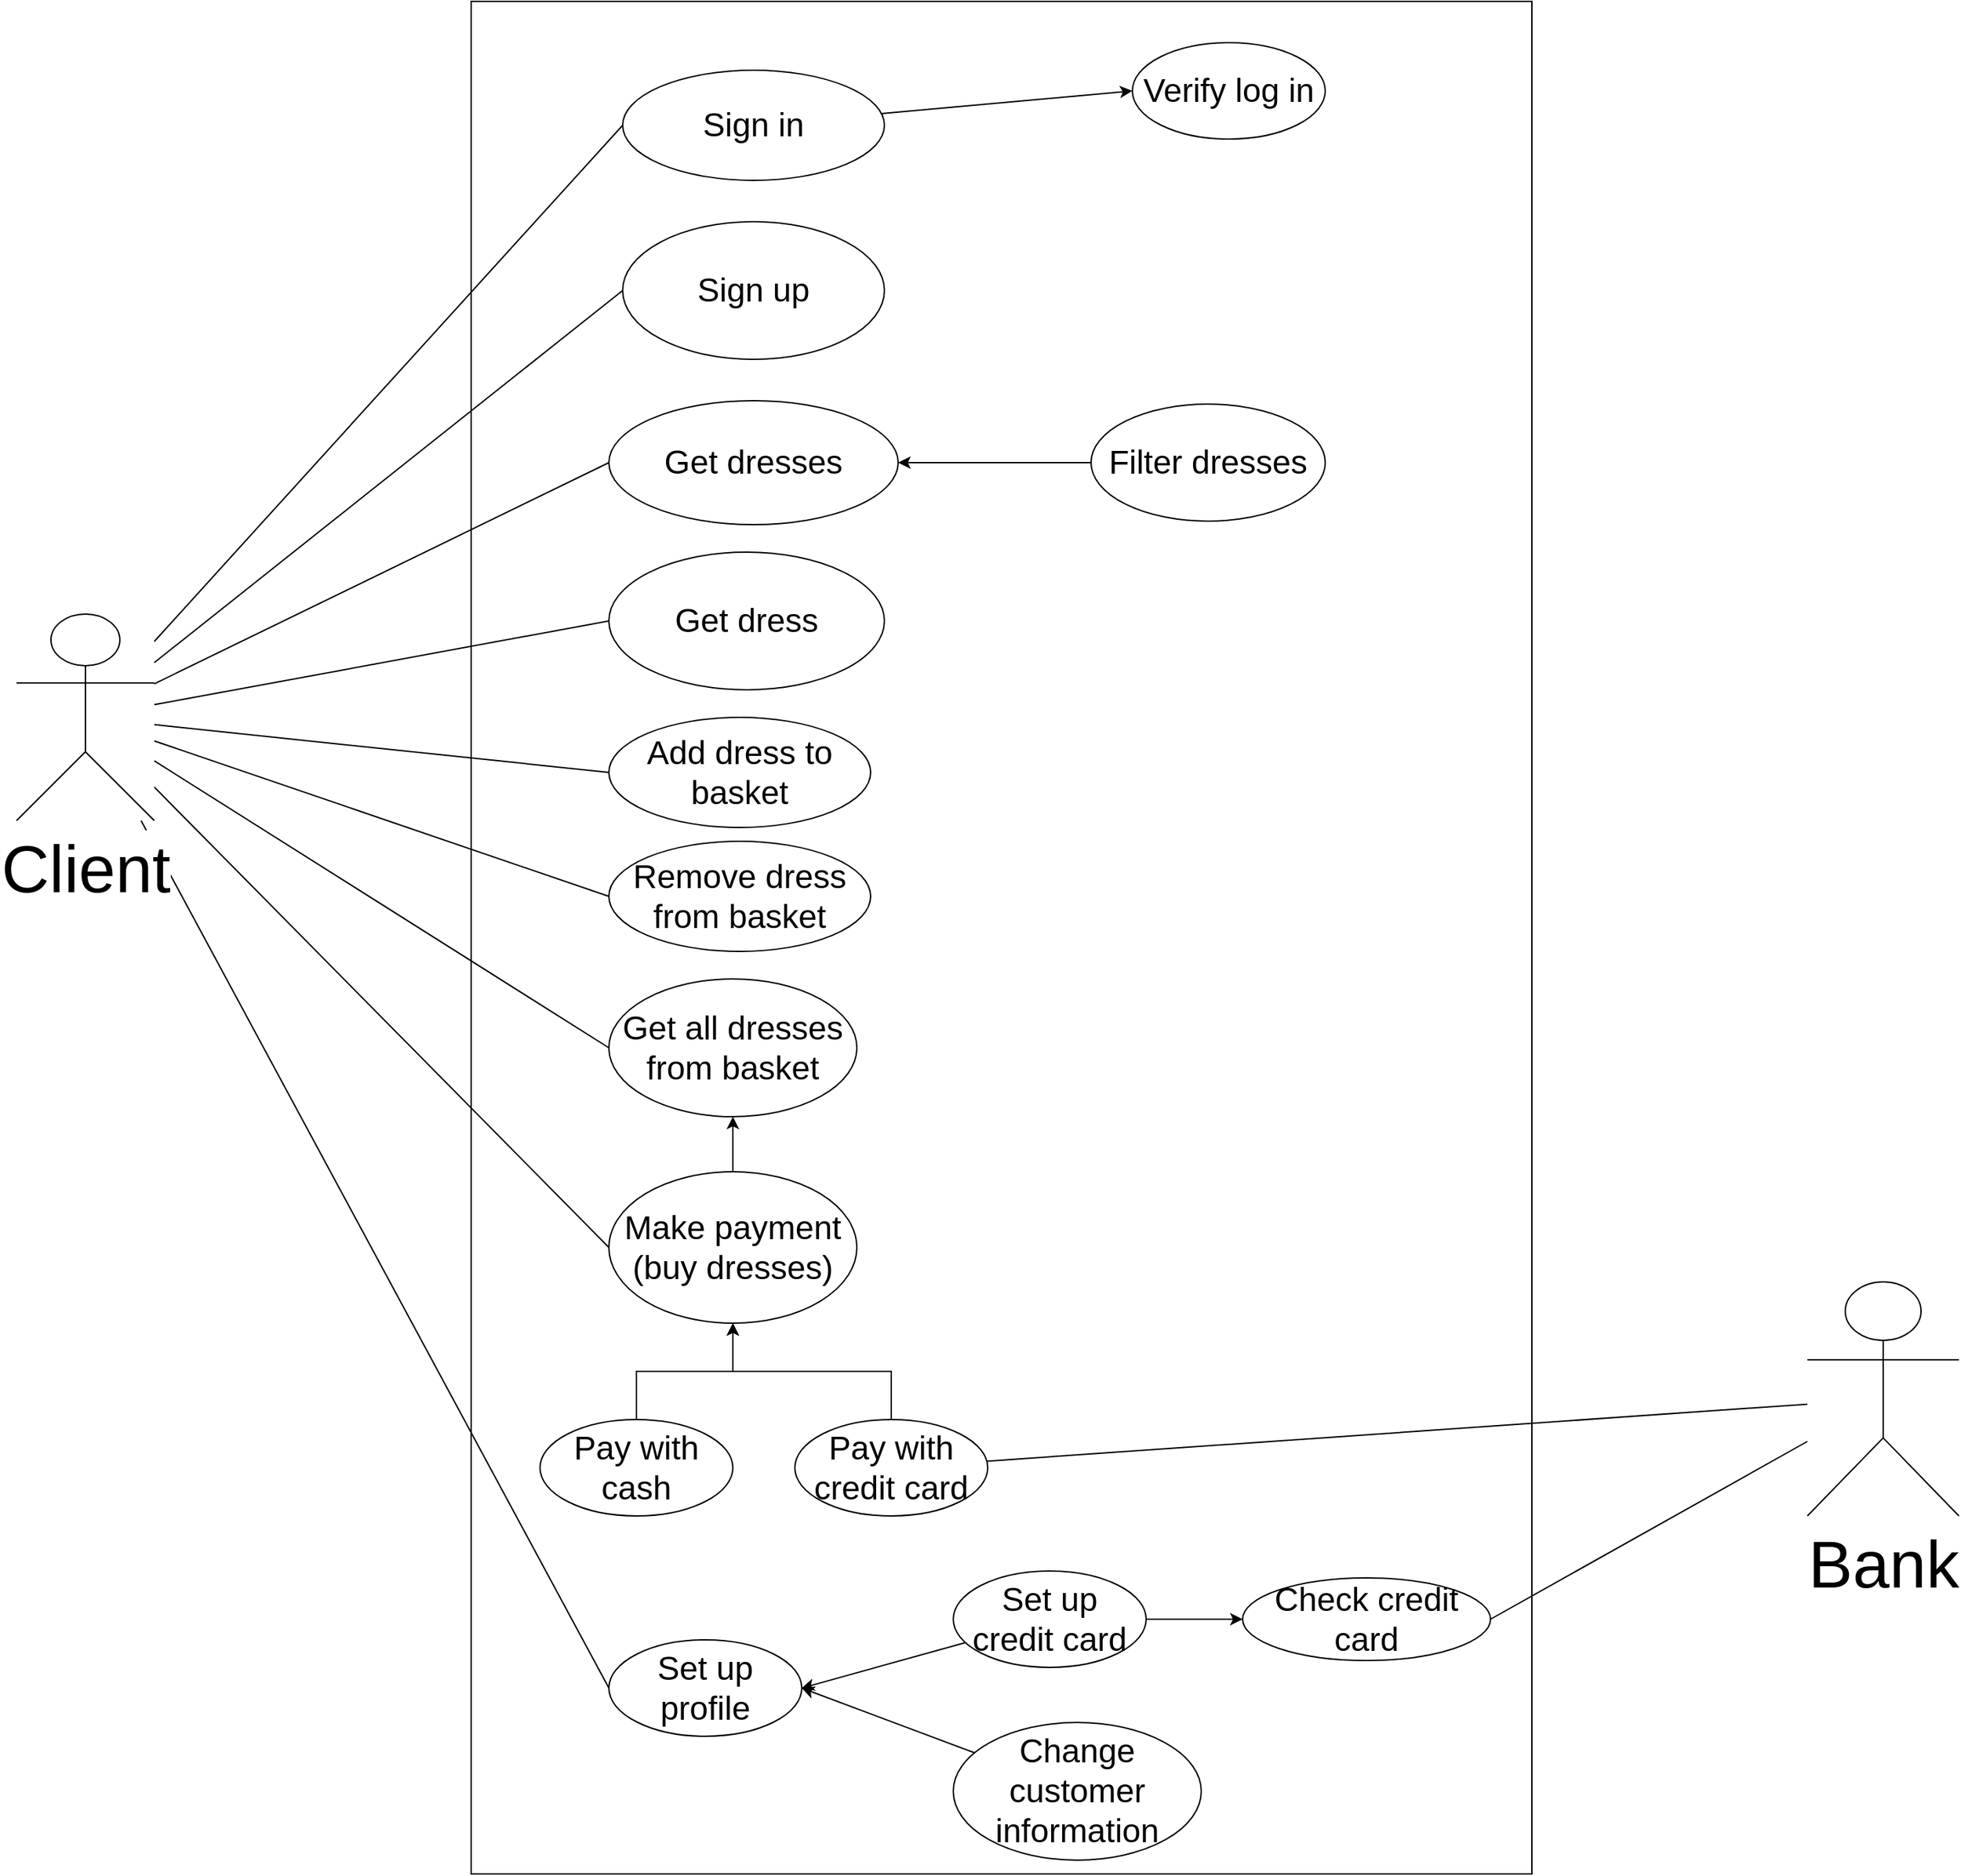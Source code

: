 <mxfile version="12.9.6" type="google"><diagram id="anXa2SbRZAMKp0-JxzA0" name="Page-1"><mxGraphModel dx="3010" dy="1122" grid="1" gridSize="10" guides="1" tooltips="1" connect="1" arrows="1" fold="1" page="1" pageScale="1" pageWidth="850" pageHeight="1100" math="0" shadow="0"><root><mxCell id="0"/><mxCell id="1" parent="0"/><mxCell id="7tbBply07d2MoXroUlGY-1" value="" style="verticalLabelPosition=bottom;verticalAlign=top;html=1;shape=mxgraph.basic.rect;fillColor2=none;strokeWidth=1;size=20;indent=5;" parent="1" vertex="1"><mxGeometry x="50" y="30" width="770" height="1360" as="geometry"/></mxCell><mxCell id="U0i5PT5s5bVMlxdb_V80-29" style="edgeStyle=none;rounded=0;orthogonalLoop=1;jettySize=auto;html=1;entryX=0;entryY=0.5;entryDx=0;entryDy=0;endArrow=none;endFill=0;fontSize=24;" parent="1" source="7tbBply07d2MoXroUlGY-2" target="U0i5PT5s5bVMlxdb_V80-1" edge="1"><mxGeometry relative="1" as="geometry"/></mxCell><mxCell id="U0i5PT5s5bVMlxdb_V80-30" style="edgeStyle=none;rounded=0;orthogonalLoop=1;jettySize=auto;html=1;entryX=0;entryY=0.5;entryDx=0;entryDy=0;endArrow=none;endFill=0;fontSize=24;" parent="1" source="7tbBply07d2MoXroUlGY-2" target="U0i5PT5s5bVMlxdb_V80-2" edge="1"><mxGeometry relative="1" as="geometry"/></mxCell><mxCell id="U0i5PT5s5bVMlxdb_V80-31" style="edgeStyle=none;rounded=0;orthogonalLoop=1;jettySize=auto;html=1;entryX=0;entryY=0.5;entryDx=0;entryDy=0;endArrow=none;endFill=0;fontSize=24;" parent="1" source="7tbBply07d2MoXroUlGY-2" target="7tbBply07d2MoXroUlGY-11" edge="1"><mxGeometry relative="1" as="geometry"/></mxCell><mxCell id="U0i5PT5s5bVMlxdb_V80-32" style="edgeStyle=none;rounded=0;orthogonalLoop=1;jettySize=auto;html=1;entryX=0;entryY=0.5;entryDx=0;entryDy=0;endArrow=none;endFill=0;fontSize=24;" parent="1" source="7tbBply07d2MoXroUlGY-2" target="U0i5PT5s5bVMlxdb_V80-3" edge="1"><mxGeometry relative="1" as="geometry"/></mxCell><mxCell id="U0i5PT5s5bVMlxdb_V80-33" style="edgeStyle=none;rounded=0;orthogonalLoop=1;jettySize=auto;html=1;entryX=0;entryY=0.5;entryDx=0;entryDy=0;endArrow=none;endFill=0;fontSize=24;" parent="1" source="7tbBply07d2MoXroUlGY-2" target="U0i5PT5s5bVMlxdb_V80-7" edge="1"><mxGeometry relative="1" as="geometry"/></mxCell><mxCell id="U0i5PT5s5bVMlxdb_V80-34" style="edgeStyle=none;rounded=0;orthogonalLoop=1;jettySize=auto;html=1;entryX=0;entryY=0.5;entryDx=0;entryDy=0;endArrow=none;endFill=0;fontSize=24;" parent="1" source="7tbBply07d2MoXroUlGY-2" target="U0i5PT5s5bVMlxdb_V80-8" edge="1"><mxGeometry relative="1" as="geometry"/></mxCell><mxCell id="U0i5PT5s5bVMlxdb_V80-35" style="edgeStyle=none;rounded=0;orthogonalLoop=1;jettySize=auto;html=1;entryX=0;entryY=0.5;entryDx=0;entryDy=0;endArrow=none;endFill=0;fontSize=24;" parent="1" source="7tbBply07d2MoXroUlGY-2" target="U0i5PT5s5bVMlxdb_V80-9" edge="1"><mxGeometry relative="1" as="geometry"/></mxCell><mxCell id="U0i5PT5s5bVMlxdb_V80-36" style="edgeStyle=none;rounded=0;orthogonalLoop=1;jettySize=auto;html=1;entryX=0;entryY=0.5;entryDx=0;entryDy=0;endArrow=none;endFill=0;fontSize=24;" parent="1" source="7tbBply07d2MoXroUlGY-2" target="U0i5PT5s5bVMlxdb_V80-20" edge="1"><mxGeometry relative="1" as="geometry"/></mxCell><mxCell id="LHGDTowtxDYlqsYzQP_V-2" style="rounded=0;orthogonalLoop=1;jettySize=auto;html=1;entryX=0;entryY=0.5;entryDx=0;entryDy=0;startArrow=none;startFill=0;endArrow=none;endFill=0;" edge="1" parent="1" source="7tbBply07d2MoXroUlGY-2" target="LHGDTowtxDYlqsYzQP_V-1"><mxGeometry relative="1" as="geometry"/></mxCell><mxCell id="7tbBply07d2MoXroUlGY-2" value="Client" style="shape=umlActor;verticalLabelPosition=bottom;labelBackgroundColor=#ffffff;verticalAlign=top;html=1;fontSize=48;" parent="1" vertex="1"><mxGeometry x="-280" y="475" width="100" height="150" as="geometry"/></mxCell><mxCell id="U0i5PT5s5bVMlxdb_V80-37" style="edgeStyle=none;rounded=0;orthogonalLoop=1;jettySize=auto;html=1;entryX=1;entryY=0.5;entryDx=0;entryDy=0;endArrow=none;endFill=0;fontSize=24;" parent="1" source="7tbBply07d2MoXroUlGY-9" target="U0i5PT5s5bVMlxdb_V80-22" edge="1"><mxGeometry relative="1" as="geometry"/></mxCell><mxCell id="7tbBply07d2MoXroUlGY-9" value="Bank" style="shape=umlActor;verticalLabelPosition=bottom;labelBackgroundColor=#ffffff;verticalAlign=top;html=1;fontSize=48;" parent="1" vertex="1"><mxGeometry x="1020" y="960" width="110" height="170" as="geometry"/></mxCell><mxCell id="7tbBply07d2MoXroUlGY-11" value="Get dresses" style="ellipse;whiteSpace=wrap;html=1;fontSize=24;" parent="1" vertex="1"><mxGeometry x="150" y="320" width="210" height="90" as="geometry"/></mxCell><mxCell id="U0i5PT5s5bVMlxdb_V80-26" style="rounded=0;orthogonalLoop=1;jettySize=auto;html=1;entryX=0;entryY=0.5;entryDx=0;entryDy=0;endArrow=classic;endFill=1;fontSize=24;" parent="1" source="U0i5PT5s5bVMlxdb_V80-1" target="U0i5PT5s5bVMlxdb_V80-25" edge="1"><mxGeometry relative="1" as="geometry"/></mxCell><mxCell id="U0i5PT5s5bVMlxdb_V80-1" value="Sign in" style="ellipse;whiteSpace=wrap;html=1;fontSize=24;" parent="1" vertex="1"><mxGeometry x="160" y="80" width="190" height="80" as="geometry"/></mxCell><mxCell id="U0i5PT5s5bVMlxdb_V80-2" value="Sign up" style="ellipse;whiteSpace=wrap;html=1;fontSize=24;" parent="1" vertex="1"><mxGeometry x="160" y="190" width="190" height="100" as="geometry"/></mxCell><mxCell id="U0i5PT5s5bVMlxdb_V80-3" value="Get dress" style="ellipse;whiteSpace=wrap;html=1;fontSize=24;" parent="1" vertex="1"><mxGeometry x="150" y="430" width="200" height="100" as="geometry"/></mxCell><mxCell id="U0i5PT5s5bVMlxdb_V80-6" style="edgeStyle=orthogonalEdgeStyle;rounded=0;orthogonalLoop=1;jettySize=auto;html=1;fontSize=24;" parent="1" source="U0i5PT5s5bVMlxdb_V80-4" target="7tbBply07d2MoXroUlGY-11" edge="1"><mxGeometry relative="1" as="geometry"/></mxCell><mxCell id="U0i5PT5s5bVMlxdb_V80-4" value="Filter dresses" style="ellipse;whiteSpace=wrap;html=1;fontSize=24;" parent="1" vertex="1"><mxGeometry x="500" y="322.5" width="170" height="85" as="geometry"/></mxCell><mxCell id="U0i5PT5s5bVMlxdb_V80-7" value="Add dress to basket" style="ellipse;whiteSpace=wrap;html=1;fontSize=24;" parent="1" vertex="1"><mxGeometry x="150" y="550" width="190" height="80" as="geometry"/></mxCell><mxCell id="U0i5PT5s5bVMlxdb_V80-8" value="Get all dresses from basket" style="ellipse;whiteSpace=wrap;html=1;fontSize=24;" parent="1" vertex="1"><mxGeometry x="150" y="740" width="180" height="100" as="geometry"/></mxCell><mxCell id="U0i5PT5s5bVMlxdb_V80-10" style="edgeStyle=orthogonalEdgeStyle;rounded=0;orthogonalLoop=1;jettySize=auto;html=1;entryX=0.5;entryY=1;entryDx=0;entryDy=0;fontSize=24;" parent="1" source="U0i5PT5s5bVMlxdb_V80-9" target="U0i5PT5s5bVMlxdb_V80-8" edge="1"><mxGeometry relative="1" as="geometry"/></mxCell><mxCell id="U0i5PT5s5bVMlxdb_V80-9" value="Make payment (buy dresses)" style="ellipse;whiteSpace=wrap;html=1;fontSize=24;" parent="1" vertex="1"><mxGeometry x="150" y="880" width="180" height="110" as="geometry"/></mxCell><mxCell id="U0i5PT5s5bVMlxdb_V80-18" style="edgeStyle=orthogonalEdgeStyle;rounded=0;orthogonalLoop=1;jettySize=auto;html=1;entryX=0.5;entryY=1;entryDx=0;entryDy=0;fontSize=24;" parent="1" source="U0i5PT5s5bVMlxdb_V80-15" target="U0i5PT5s5bVMlxdb_V80-9" edge="1"><mxGeometry relative="1" as="geometry"/></mxCell><mxCell id="U0i5PT5s5bVMlxdb_V80-19" style="rounded=0;orthogonalLoop=1;jettySize=auto;html=1;fontSize=24;endArrow=none;endFill=0;" parent="1" source="U0i5PT5s5bVMlxdb_V80-15" target="7tbBply07d2MoXroUlGY-9" edge="1"><mxGeometry relative="1" as="geometry"/></mxCell><mxCell id="U0i5PT5s5bVMlxdb_V80-15" value="Pay with credit card" style="ellipse;whiteSpace=wrap;html=1;fontSize=24;" parent="1" vertex="1"><mxGeometry x="285" y="1060" width="140" height="70" as="geometry"/></mxCell><mxCell id="U0i5PT5s5bVMlxdb_V80-17" style="edgeStyle=orthogonalEdgeStyle;rounded=0;orthogonalLoop=1;jettySize=auto;html=1;entryX=0.5;entryY=1;entryDx=0;entryDy=0;fontSize=24;" parent="1" source="U0i5PT5s5bVMlxdb_V80-16" target="U0i5PT5s5bVMlxdb_V80-9" edge="1"><mxGeometry relative="1" as="geometry"/></mxCell><mxCell id="U0i5PT5s5bVMlxdb_V80-16" value="Pay with cash" style="ellipse;whiteSpace=wrap;html=1;fontSize=24;" parent="1" vertex="1"><mxGeometry x="100" y="1060" width="140" height="70" as="geometry"/></mxCell><mxCell id="U0i5PT5s5bVMlxdb_V80-20" value="Set up profile" style="ellipse;whiteSpace=wrap;html=1;fontSize=24;" parent="1" vertex="1"><mxGeometry x="150" y="1220" width="140" height="70" as="geometry"/></mxCell><mxCell id="U0i5PT5s5bVMlxdb_V80-23" style="edgeStyle=orthogonalEdgeStyle;rounded=0;orthogonalLoop=1;jettySize=auto;html=1;entryX=0;entryY=0.5;entryDx=0;entryDy=0;endArrow=classic;endFill=1;fontSize=24;" parent="1" source="U0i5PT5s5bVMlxdb_V80-21" target="U0i5PT5s5bVMlxdb_V80-22" edge="1"><mxGeometry relative="1" as="geometry"/></mxCell><mxCell id="U0i5PT5s5bVMlxdb_V80-24" style="rounded=0;orthogonalLoop=1;jettySize=auto;html=1;entryX=1;entryY=0.5;entryDx=0;entryDy=0;endArrow=classic;endFill=1;fontSize=24;" parent="1" source="U0i5PT5s5bVMlxdb_V80-21" target="U0i5PT5s5bVMlxdb_V80-20" edge="1"><mxGeometry relative="1" as="geometry"/></mxCell><mxCell id="U0i5PT5s5bVMlxdb_V80-21" value="Set up&lt;br&gt;credit card" style="ellipse;whiteSpace=wrap;html=1;fontSize=24;" parent="1" vertex="1"><mxGeometry x="400" y="1170" width="140" height="70" as="geometry"/></mxCell><mxCell id="U0i5PT5s5bVMlxdb_V80-22" value="Check credit card" style="ellipse;whiteSpace=wrap;html=1;fontSize=24;" parent="1" vertex="1"><mxGeometry x="610" y="1175" width="180" height="60" as="geometry"/></mxCell><mxCell id="U0i5PT5s5bVMlxdb_V80-25" value="Verify log in" style="ellipse;whiteSpace=wrap;html=1;fontSize=24;" parent="1" vertex="1"><mxGeometry x="530" y="60" width="140" height="70" as="geometry"/></mxCell><mxCell id="U0i5PT5s5bVMlxdb_V80-28" style="rounded=0;orthogonalLoop=1;jettySize=auto;html=1;entryX=1;entryY=0.5;entryDx=0;entryDy=0;endArrow=classic;endFill=1;fontSize=24;" parent="1" source="U0i5PT5s5bVMlxdb_V80-27" target="U0i5PT5s5bVMlxdb_V80-20" edge="1"><mxGeometry relative="1" as="geometry"/></mxCell><mxCell id="U0i5PT5s5bVMlxdb_V80-27" value="Change customer information" style="ellipse;whiteSpace=wrap;html=1;fontSize=24;" parent="1" vertex="1"><mxGeometry x="400" y="1280" width="180" height="100" as="geometry"/></mxCell><mxCell id="LHGDTowtxDYlqsYzQP_V-1" value="Remove dress from basket" style="ellipse;whiteSpace=wrap;html=1;fontSize=24;" vertex="1" parent="1"><mxGeometry x="150" y="640" width="190" height="80" as="geometry"/></mxCell></root></mxGraphModel></diagram></mxfile>